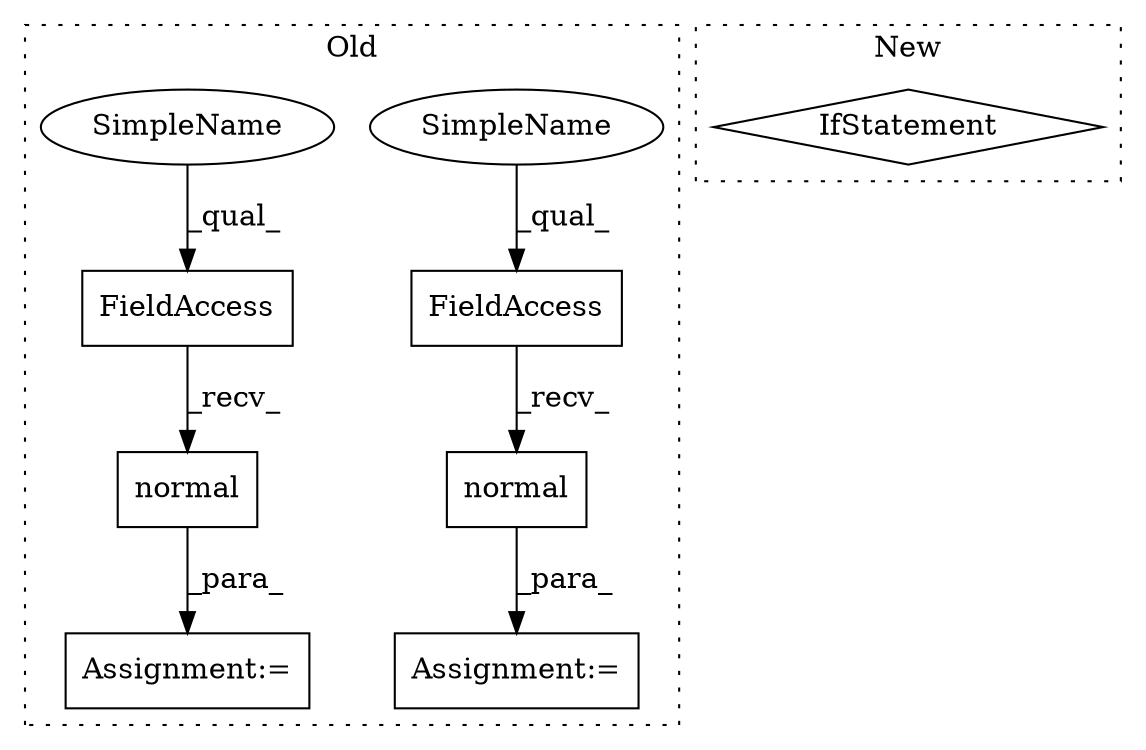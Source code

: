 digraph G {
subgraph cluster0 {
1 [label="normal" a="32" s="1335,1362" l="12,2" shape="box"];
3 [label="FieldAccess" a="22" s="1322" l="12" shape="box"];
4 [label="Assignment:=" a="7" s="1321" l="1" shape="box"];
5 [label="FieldAccess" a="22" s="1222" l="12" shape="box"];
6 [label="normal" a="32" s="1235,1262" l="12,2" shape="box"];
7 [label="Assignment:=" a="7" s="1221" l="1" shape="box"];
8 [label="SimpleName" a="42" s="1322" l="5" shape="ellipse"];
9 [label="SimpleName" a="42" s="1222" l="5" shape="ellipse"];
label = "Old";
style="dotted";
}
subgraph cluster1 {
2 [label="IfStatement" a="25" s="1671" l="21" shape="diamond"];
label = "New";
style="dotted";
}
1 -> 4 [label="_para_"];
3 -> 1 [label="_recv_"];
5 -> 6 [label="_recv_"];
6 -> 7 [label="_para_"];
8 -> 3 [label="_qual_"];
9 -> 5 [label="_qual_"];
}